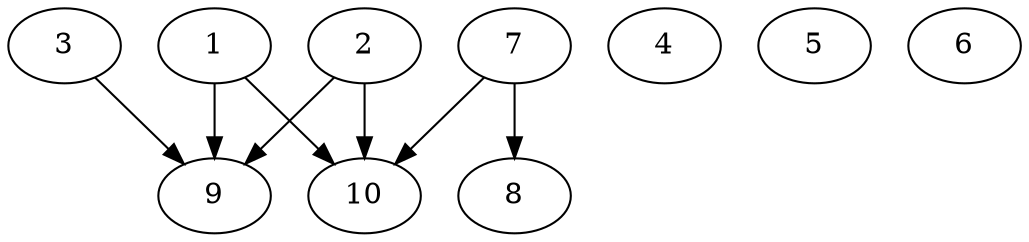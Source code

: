 // DAG automatically generated by daggen at Thu Oct  3 13:58:04 2019
// ./daggen --dot -n 10 --ccr 0.4 --fat 0.9 --regular 0.5 --density 0.5 --mindata 5242880 --maxdata 52428800 
digraph G {
  1 [size="53831680", alpha="0.16", expect_size="21532672"] 
  1 -> 9 [size ="21532672"]
  1 -> 10 [size ="21532672"]
  2 [size="115287040", alpha="0.11", expect_size="46114816"] 
  2 -> 9 [size ="46114816"]
  2 -> 10 [size ="46114816"]
  3 [size="126005760", alpha="0.11", expect_size="50402304"] 
  3 -> 9 [size ="50402304"]
  4 [size="125058560", alpha="0.05", expect_size="50023424"] 
  5 [size="100761600", alpha="0.13", expect_size="40304640"] 
  6 [size="127710720", alpha="0.11", expect_size="51084288"] 
  7 [size="55836160", alpha="0.08", expect_size="22334464"] 
  7 -> 8 [size ="22334464"]
  7 -> 10 [size ="22334464"]
  8 [size="24261120", alpha="0.01", expect_size="9704448"] 
  9 [size="70200320", alpha="0.10", expect_size="28080128"] 
  10 [size="74452480", alpha="0.00", expect_size="29780992"] 
}
